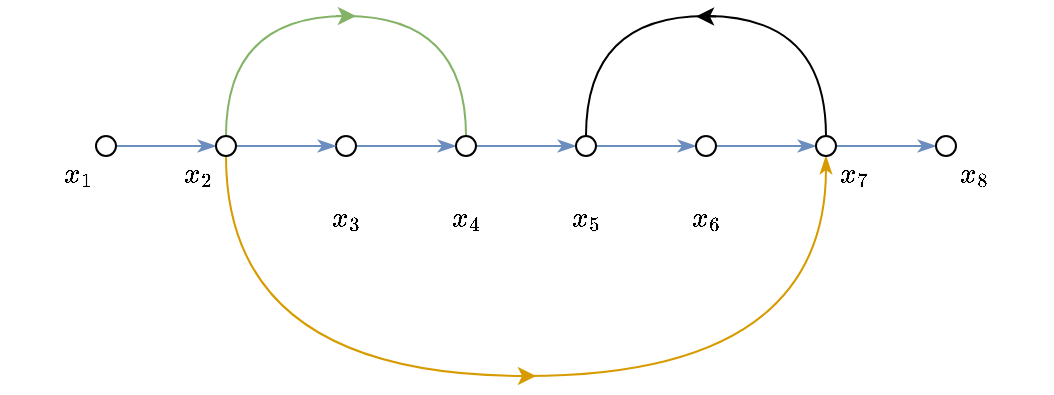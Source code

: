 <mxfile version="11.1.4" type="device"><diagram id="xNdv-CBiJXwWvPnK9dYA" name="Page-1"><mxGraphModel dx="517" dy="390" grid="1" gridSize="10" guides="1" tooltips="1" connect="1" arrows="1" fold="1" page="1" pageScale="1" pageWidth="850" pageHeight="1100" math="1" shadow="0"><root><mxCell id="0"/><mxCell id="1" parent="0"/><mxCell id="pFaNiPFb4m3Huc8rk4Hv-12" style="edgeStyle=orthogonalEdgeStyle;orthogonalLoop=1;jettySize=auto;html=1;exitX=1;exitY=0.5;exitDx=0;exitDy=0;entryX=0;entryY=0.5;entryDx=0;entryDy=0;endArrow=classicThin;endFill=1;startArrow=none;startFill=0;rounded=0;jumpStyle=none;anchorPointDirection=1;backgroundOutline=0;movable=0;shadow=0;fillColor=#dae8fc;strokeColor=#6c8ebf;" parent="1" source="v0bj0Exmo-OZ82j26wME-1" target="pFaNiPFb4m3Huc8rk4Hv-2" edge="1"><mxGeometry relative="1" as="geometry"/></mxCell><mxCell id="v0bj0Exmo-OZ82j26wME-1" value="&lt;br&gt;&lt;br style=&quot;white-space: normal&quot;&gt;&lt;br style=&quot;white-space: normal&quot;&gt;&lt;span style=&quot;white-space: normal&quot;&gt;&lt;br&gt;&lt;br&gt;$$x_3$$&lt;/span&gt;" style="ellipse;whiteSpace=wrap;html=1;shadow=0;" parent="1" vertex="1"><mxGeometry x="220" y="320" width="10" height="10" as="geometry"/></mxCell><mxCell id="pFaNiPFb4m3Huc8rk4Hv-14" style="edgeStyle=orthogonalEdgeStyle;orthogonalLoop=1;jettySize=auto;html=1;entryX=0;entryY=0.5;entryDx=0;entryDy=0;endArrow=classicThin;endFill=1;startArrow=none;startFill=0;rounded=0;jumpStyle=none;anchorPointDirection=1;backgroundOutline=0;movable=0;shadow=0;fillColor=#dae8fc;strokeColor=#6c8ebf;" parent="1" source="pFaNiPFb4m3Huc8rk4Hv-2" target="pFaNiPFb4m3Huc8rk4Hv-3" edge="1"><mxGeometry relative="1" as="geometry"/></mxCell><mxCell id="pFaNiPFb4m3Huc8rk4Hv-15" style="edgeStyle=orthogonalEdgeStyle;orthogonalLoop=1;jettySize=auto;html=1;entryX=0;entryY=0.5;entryDx=0;entryDy=0;endArrow=classicThin;endFill=1;startArrow=none;startFill=0;rounded=0;jumpStyle=none;anchorPointDirection=1;backgroundOutline=0;movable=0;shadow=0;fillColor=#dae8fc;strokeColor=#6c8ebf;" parent="1" source="pFaNiPFb4m3Huc8rk4Hv-3" target="pFaNiPFb4m3Huc8rk4Hv-4" edge="1"><mxGeometry relative="1" as="geometry"/></mxCell><mxCell id="pFaNiPFb4m3Huc8rk4Hv-3" value="&lt;br&gt;&lt;br&gt;&lt;br&gt;&lt;br style=&quot;white-space: normal&quot;&gt;&lt;br style=&quot;white-space: normal&quot;&gt;&lt;span style=&quot;white-space: normal&quot;&gt;$$x_5$$&lt;/span&gt;" style="ellipse;whiteSpace=wrap;html=1;shadow=0;" parent="1" vertex="1"><mxGeometry x="340" y="320" width="10" height="10" as="geometry"/></mxCell><mxCell id="pFaNiPFb4m3Huc8rk4Hv-16" style="edgeStyle=orthogonalEdgeStyle;orthogonalLoop=1;jettySize=auto;html=1;exitX=1;exitY=0.5;exitDx=0;exitDy=0;entryX=0;entryY=0.5;entryDx=0;entryDy=0;endArrow=classicThin;endFill=1;startArrow=none;startFill=0;rounded=0;jumpStyle=none;anchorPointDirection=1;backgroundOutline=0;movable=0;shadow=0;fillColor=#dae8fc;strokeColor=#6c8ebf;" parent="1" source="pFaNiPFb4m3Huc8rk4Hv-4" target="pFaNiPFb4m3Huc8rk4Hv-5" edge="1"><mxGeometry relative="1" as="geometry"/></mxCell><mxCell id="pFaNiPFb4m3Huc8rk4Hv-4" value="&lt;br&gt;&lt;br&gt;&lt;br&gt;&lt;br style=&quot;white-space: normal&quot;&gt;&lt;br style=&quot;white-space: normal&quot;&gt;&lt;span style=&quot;white-space: normal&quot;&gt;$$x_6$$&lt;/span&gt;" style="ellipse;whiteSpace=wrap;html=1;shadow=0;" parent="1" vertex="1"><mxGeometry x="400" y="320" width="10" height="10" as="geometry"/></mxCell><mxCell id="pFaNiPFb4m3Huc8rk4Hv-17" style="edgeStyle=orthogonalEdgeStyle;orthogonalLoop=1;jettySize=auto;html=1;exitX=1;exitY=0.5;exitDx=0;exitDy=0;entryX=0;entryY=0.5;entryDx=0;entryDy=0;endArrow=classicThin;endFill=1;startArrow=none;startFill=0;rounded=0;jumpStyle=none;anchorPointDirection=1;backgroundOutline=0;movable=0;shadow=0;fillColor=#dae8fc;strokeColor=#6c8ebf;" parent="1" source="pFaNiPFb4m3Huc8rk4Hv-5" target="pFaNiPFb4m3Huc8rk4Hv-8" edge="1"><mxGeometry relative="1" as="geometry"/></mxCell><mxCell id="pFaNiPFb4m3Huc8rk4Hv-36" style="edgeStyle=orthogonalEdgeStyle;curved=1;rounded=0;jumpStyle=none;orthogonalLoop=1;jettySize=auto;html=1;exitX=0.5;exitY=0;exitDx=0;exitDy=0;entryX=0.5;entryY=0;entryDx=0;entryDy=0;startArrow=none;startFill=0;endArrow=none;endFill=0;comic=0;shadow=0;" parent="1" source="pFaNiPFb4m3Huc8rk4Hv-5" target="pFaNiPFb4m3Huc8rk4Hv-3" edge="1"><mxGeometry relative="1" as="geometry"><Array as="points"><mxPoint x="465" y="260"/><mxPoint x="345" y="260"/></Array></mxGeometry></mxCell><mxCell id="pFaNiPFb4m3Huc8rk4Hv-10" style="edgeStyle=orthogonalEdgeStyle;orthogonalLoop=1;jettySize=auto;html=1;exitX=1;exitY=0.5;exitDx=0;exitDy=0;entryX=0;entryY=0.5;entryDx=0;entryDy=0;endArrow=classicThin;endFill=1;startArrow=none;startFill=0;rounded=0;jumpStyle=none;anchorPointDirection=1;backgroundOutline=0;movable=0;shadow=0;fillColor=#dae8fc;strokeColor=#6c8ebf;" parent="1" source="pFaNiPFb4m3Huc8rk4Hv-6" target="v0bj0Exmo-OZ82j26wME-1" edge="1"><mxGeometry relative="1" as="geometry"/></mxCell><mxCell id="pFaNiPFb4m3Huc8rk4Hv-29" style="edgeStyle=orthogonalEdgeStyle;curved=1;rounded=0;jumpStyle=none;orthogonalLoop=1;jettySize=auto;html=1;exitX=0.5;exitY=0;exitDx=0;exitDy=0;entryX=0.5;entryY=0;entryDx=0;entryDy=0;startArrow=none;startFill=0;endArrow=none;endFill=0;shadow=0;fillColor=#d5e8d4;strokeColor=#82b366;" parent="1" source="pFaNiPFb4m3Huc8rk4Hv-6" target="pFaNiPFb4m3Huc8rk4Hv-2" edge="1"><mxGeometry relative="1" as="geometry"><Array as="points"><mxPoint x="165" y="260"/><mxPoint x="285" y="260"/></Array></mxGeometry></mxCell><mxCell id="pFaNiPFb4m3Huc8rk4Hv-9" style="edgeStyle=orthogonalEdgeStyle;orthogonalLoop=1;jettySize=auto;html=1;exitX=1;exitY=0.5;exitDx=0;exitDy=0;entryX=0;entryY=0.5;entryDx=0;entryDy=0;endArrow=classicThin;endFill=1;startArrow=none;startFill=0;rounded=0;jumpStyle=none;anchorPointDirection=1;backgroundOutline=0;movable=0;shadow=0;fillColor=#dae8fc;strokeColor=#6c8ebf;" parent="1" source="pFaNiPFb4m3Huc8rk4Hv-7" target="pFaNiPFb4m3Huc8rk4Hv-6" edge="1"><mxGeometry relative="1" as="geometry"/></mxCell><mxCell id="pFaNiPFb4m3Huc8rk4Hv-7" value="&lt;br&gt;&lt;br&gt;$$x_1$$" style="ellipse;whiteSpace=wrap;html=1;labelPosition=left;verticalLabelPosition=middle;align=right;verticalAlign=middle;shadow=0;" parent="1" vertex="1"><mxGeometry x="100" y="320" width="10" height="10" as="geometry"/></mxCell><mxCell id="pFaNiPFb4m3Huc8rk4Hv-8" value="&lt;br style=&quot;white-space: normal&quot;&gt;&lt;br style=&quot;white-space: normal&quot;&gt;&lt;span style=&quot;white-space: normal&quot;&gt;$$x_8$$&lt;/span&gt;" style="ellipse;whiteSpace=wrap;html=1;align=left;labelPosition=right;verticalLabelPosition=middle;verticalAlign=middle;shadow=0;" parent="1" vertex="1"><mxGeometry x="520" y="320" width="10" height="10" as="geometry"/></mxCell><mxCell id="sqskcAffocTZnpsWQlVw-17" value="" style="endArrow=classic;html=1;shadow=0;" parent="1" edge="1"><mxGeometry width="50" height="50" relative="1" as="geometry"><mxPoint x="410" y="260.2" as="sourcePoint"/><mxPoint x="400" y="260.2" as="targetPoint"/><Array as="points"><mxPoint x="400" y="260.2"/></Array></mxGeometry></mxCell><mxCell id="sqskcAffocTZnpsWQlVw-18" value="" style="endArrow=classic;html=1;shadow=0;fillColor=#d5e8d4;strokeColor=#82b366;" parent="1" edge="1"><mxGeometry width="50" height="50" relative="1" as="geometry"><mxPoint x="220" y="260" as="sourcePoint"/><mxPoint x="230" y="260" as="targetPoint"/><Array as="points"><mxPoint x="220" y="260"/></Array></mxGeometry></mxCell><mxCell id="sqskcAffocTZnpsWQlVw-19" value="" style="endArrow=classic;html=1;shadow=0;fillColor=#ffe6cc;strokeColor=#d79b00;" parent="1" edge="1"><mxGeometry width="50" height="50" relative="1" as="geometry"><mxPoint x="310" y="440" as="sourcePoint"/><mxPoint x="320" y="440" as="targetPoint"/><Array as="points"><mxPoint x="310" y="440"/></Array></mxGeometry></mxCell><mxCell id="pFaNiPFb4m3Huc8rk4Hv-30" style="edgeStyle=orthogonalEdgeStyle;curved=1;rounded=0;jumpStyle=none;orthogonalLoop=1;jettySize=auto;html=1;exitX=0.5;exitY=1;exitDx=0;exitDy=0;entryX=0.5;entryY=1;entryDx=0;entryDy=0;startArrow=none;startFill=0;endArrow=classicThin;endFill=1;shadow=0;fillColor=#ffe6cc;strokeColor=#d79b00;" parent="1" source="pFaNiPFb4m3Huc8rk4Hv-6" target="pFaNiPFb4m3Huc8rk4Hv-5" edge="1"><mxGeometry relative="1" as="geometry"><Array as="points"><mxPoint x="165" y="440"/><mxPoint x="465" y="440"/></Array></mxGeometry></mxCell><mxCell id="pFaNiPFb4m3Huc8rk4Hv-6" value="&lt;br style=&quot;white-space: normal&quot;&gt;&lt;br style=&quot;white-space: normal&quot;&gt;&lt;span style=&quot;white-space: normal&quot;&gt;$$x_2$$&lt;/span&gt;" style="ellipse;whiteSpace=wrap;html=1;labelPosition=left;verticalLabelPosition=middle;align=right;verticalAlign=middle;shadow=0;" parent="1" vertex="1"><mxGeometry x="160" y="320" width="10" height="10" as="geometry"/></mxCell><mxCell id="pFaNiPFb4m3Huc8rk4Hv-5" value="&lt;br style=&quot;white-space: normal&quot;&gt;&lt;br style=&quot;white-space: normal&quot;&gt;&lt;span style=&quot;white-space: normal&quot;&gt;$$x_7$$&lt;/span&gt;" style="ellipse;whiteSpace=wrap;html=1;align=left;labelPosition=right;verticalLabelPosition=middle;verticalAlign=middle;shadow=0;" parent="1" vertex="1"><mxGeometry x="460" y="320" width="10" height="10" as="geometry"/></mxCell><mxCell id="pFaNiPFb4m3Huc8rk4Hv-2" value="&lt;br&gt;&lt;br&gt;&lt;br&gt;&lt;br style=&quot;white-space: normal&quot;&gt;&lt;br style=&quot;white-space: normal&quot;&gt;&lt;span style=&quot;white-space: normal&quot;&gt;$$x_4$$&lt;/span&gt;" style="ellipse;whiteSpace=wrap;html=1;shadow=0;" parent="1" vertex="1"><mxGeometry x="280" y="320" width="10" height="10" as="geometry"/></mxCell></root></mxGraphModel></diagram></mxfile>